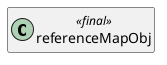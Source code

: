@startuml
set namespaceSeparator \\
hide members
hide << alias >> circle

class referenceMapObj << final >>
@enduml
